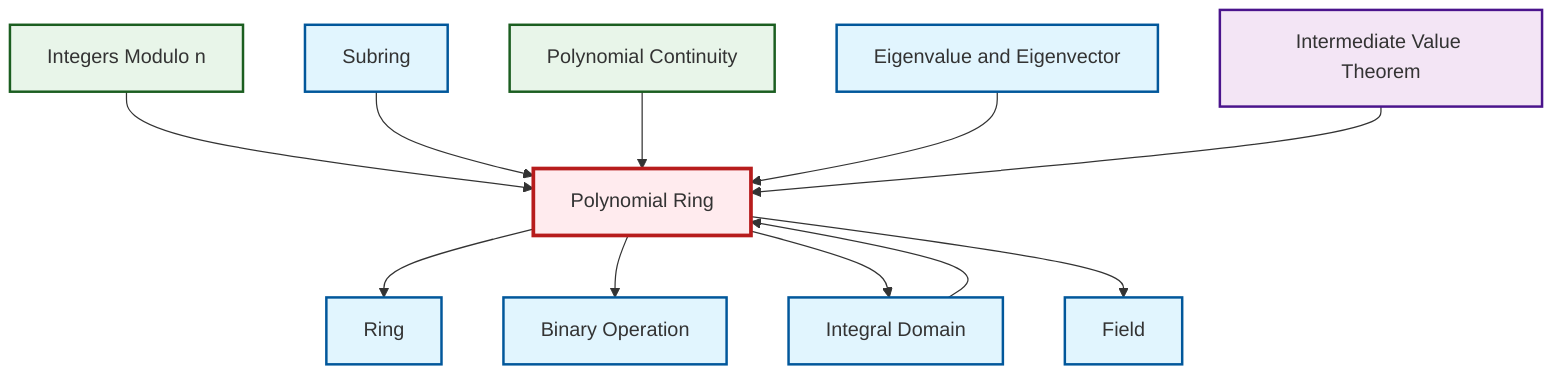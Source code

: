 graph TD
    classDef definition fill:#e1f5fe,stroke:#01579b,stroke-width:2px
    classDef theorem fill:#f3e5f5,stroke:#4a148c,stroke-width:2px
    classDef axiom fill:#fff3e0,stroke:#e65100,stroke-width:2px
    classDef example fill:#e8f5e9,stroke:#1b5e20,stroke-width:2px
    classDef current fill:#ffebee,stroke:#b71c1c,stroke-width:3px
    def-field["Field"]:::definition
    def-polynomial-ring["Polynomial Ring"]:::definition
    def-binary-operation["Binary Operation"]:::definition
    ex-quotient-integers-mod-n["Integers Modulo n"]:::example
    def-subring["Subring"]:::definition
    def-integral-domain["Integral Domain"]:::definition
    thm-intermediate-value["Intermediate Value Theorem"]:::theorem
    ex-polynomial-continuity["Polynomial Continuity"]:::example
    def-eigenvalue-eigenvector["Eigenvalue and Eigenvector"]:::definition
    def-ring["Ring"]:::definition
    def-polynomial-ring --> def-ring
    ex-quotient-integers-mod-n --> def-polynomial-ring
    def-subring --> def-polynomial-ring
    ex-polynomial-continuity --> def-polynomial-ring
    def-polynomial-ring --> def-binary-operation
    def-eigenvalue-eigenvector --> def-polynomial-ring
    def-integral-domain --> def-polynomial-ring
    thm-intermediate-value --> def-polynomial-ring
    def-polynomial-ring --> def-integral-domain
    def-polynomial-ring --> def-field
    class def-polynomial-ring current